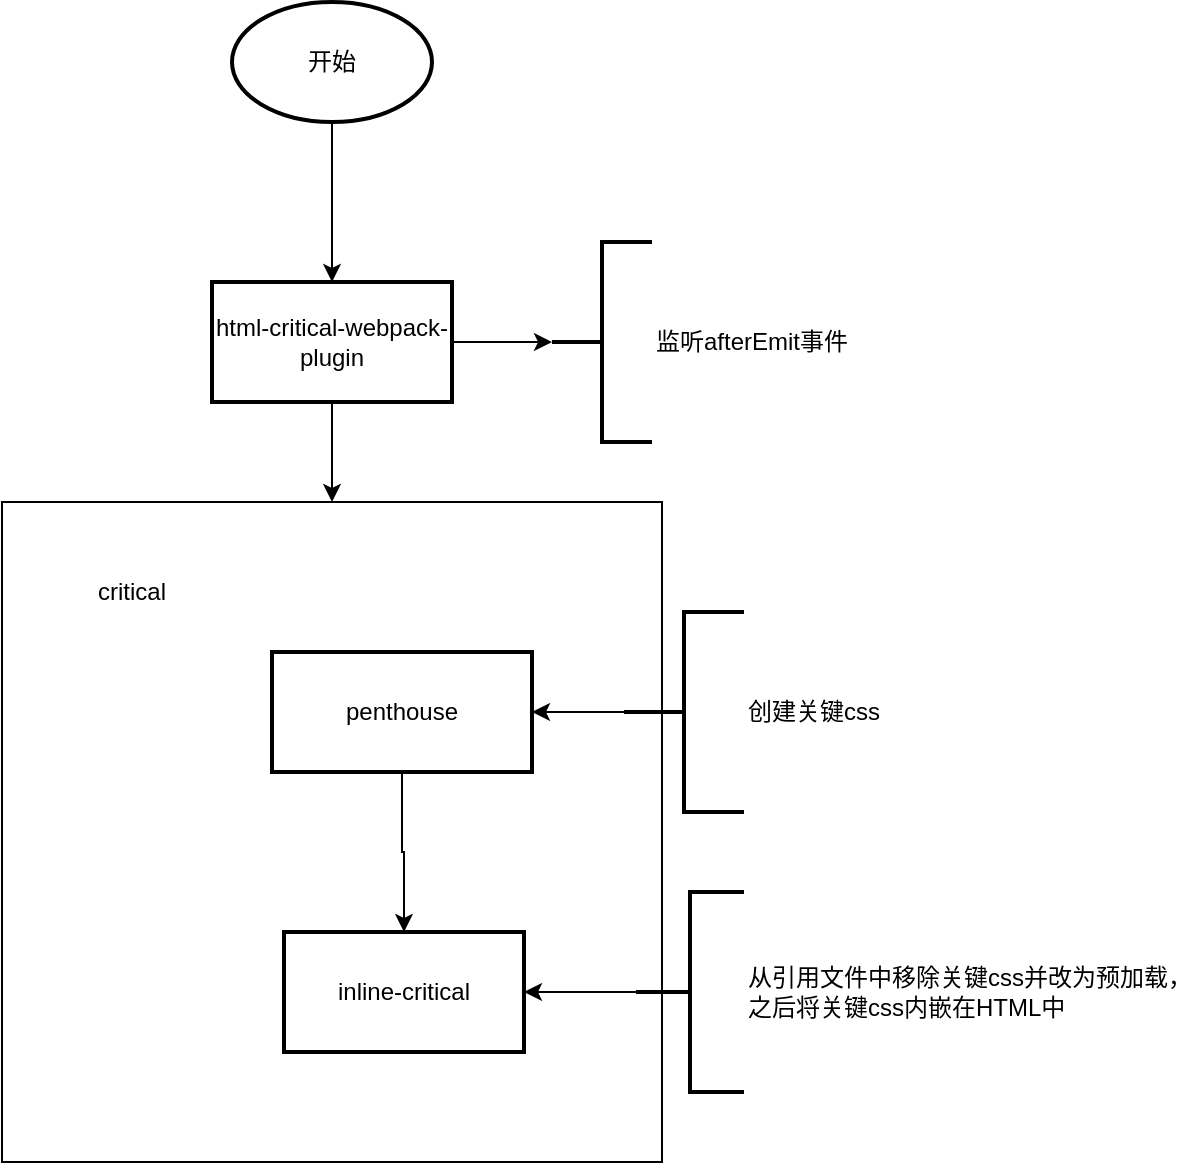 <mxfile>
    <diagram id="QrKpXt3qAeWRL_naS1dE" name="Page-1">
        <mxGraphModel dx="911" dy="684" grid="1" gridSize="10" guides="1" tooltips="1" connect="1" arrows="1" fold="1" page="1" pageScale="1" pageWidth="827" pageHeight="1169" math="0" shadow="0">
            <root>
                <mxCell id="0"/>
                <mxCell id="1" parent="0"/>
                <mxCell id="22" value="" style="whiteSpace=wrap;html=1;aspect=fixed;rounded=0;sketch=0;" vertex="1" parent="1">
                    <mxGeometry x="125" y="260" width="330" height="330" as="geometry"/>
                </mxCell>
                <mxCell id="4" value="" style="edgeStyle=orthogonalEdgeStyle;rounded=0;orthogonalLoop=1;jettySize=auto;html=1;" parent="1" source="2" target="3" edge="1">
                    <mxGeometry relative="1" as="geometry"/>
                </mxCell>
                <mxCell id="2" value="开始" style="strokeWidth=2;html=1;shape=mxgraph.flowchart.start_1;whiteSpace=wrap;" parent="1" vertex="1">
                    <mxGeometry x="240" y="10" width="100" height="60" as="geometry"/>
                </mxCell>
                <mxCell id="15" value="" style="edgeStyle=orthogonalEdgeStyle;rounded=0;orthogonalLoop=1;jettySize=auto;html=1;" parent="1" source="3" target="11" edge="1">
                    <mxGeometry relative="1" as="geometry"/>
                </mxCell>
                <mxCell id="24" value="" style="edgeStyle=orthogonalEdgeStyle;curved=0;rounded=1;sketch=0;orthogonalLoop=1;jettySize=auto;html=1;" edge="1" parent="1" source="3" target="22">
                    <mxGeometry relative="1" as="geometry"/>
                </mxCell>
                <mxCell id="3" value="html-critical-webpack-plugin" style="whiteSpace=wrap;html=1;strokeWidth=2;" parent="1" vertex="1">
                    <mxGeometry x="230" y="150" width="120" height="60" as="geometry"/>
                </mxCell>
                <mxCell id="11" value="监听afterEmit事件" style="strokeWidth=2;html=1;shape=mxgraph.flowchart.annotation_2;align=left;labelPosition=right;pointerEvents=1;" parent="1" vertex="1">
                    <mxGeometry x="400" y="130" width="50" height="100" as="geometry"/>
                </mxCell>
                <mxCell id="23" value="critical" style="text;html=1;strokeColor=none;fillColor=none;align=center;verticalAlign=middle;whiteSpace=wrap;rounded=0;sketch=0;" vertex="1" parent="1">
                    <mxGeometry x="170" y="295" width="40" height="20" as="geometry"/>
                </mxCell>
                <mxCell id="10" value="" style="edgeStyle=orthogonalEdgeStyle;rounded=0;orthogonalLoop=1;jettySize=auto;html=1;" parent="1" source="7" target="9" edge="1">
                    <mxGeometry relative="1" as="geometry"/>
                </mxCell>
                <mxCell id="7" value="penthouse" style="whiteSpace=wrap;html=1;strokeWidth=2;" parent="1" vertex="1">
                    <mxGeometry x="260" y="335" width="130" height="60" as="geometry"/>
                </mxCell>
                <mxCell id="9" value="inline-critical" style="whiteSpace=wrap;html=1;strokeWidth=2;" parent="1" vertex="1">
                    <mxGeometry x="266" y="475" width="120" height="60" as="geometry"/>
                </mxCell>
                <mxCell id="26" value="" style="edgeStyle=orthogonalEdgeStyle;curved=0;rounded=1;sketch=0;orthogonalLoop=1;jettySize=auto;html=1;" edge="1" parent="1" source="16" target="7">
                    <mxGeometry relative="1" as="geometry"/>
                </mxCell>
                <mxCell id="16" value="创建关键css" style="strokeWidth=2;html=1;shape=mxgraph.flowchart.annotation_2;align=left;labelPosition=right;pointerEvents=1;" parent="1" vertex="1">
                    <mxGeometry x="436" y="315" width="60" height="100" as="geometry"/>
                </mxCell>
                <mxCell id="25" value="" style="edgeStyle=orthogonalEdgeStyle;curved=0;rounded=1;sketch=0;orthogonalLoop=1;jettySize=auto;html=1;" edge="1" parent="1" source="18" target="9">
                    <mxGeometry relative="1" as="geometry"/>
                </mxCell>
                <mxCell id="18" value="从引用文件中移除关键css并改为预加载，&lt;br&gt;之后将关键css内嵌在HTML中" style="strokeWidth=2;html=1;shape=mxgraph.flowchart.annotation_2;align=left;labelPosition=right;pointerEvents=1;" parent="1" vertex="1">
                    <mxGeometry x="442" y="455" width="54" height="100" as="geometry"/>
                </mxCell>
            </root>
        </mxGraphModel>
    </diagram>
</mxfile>